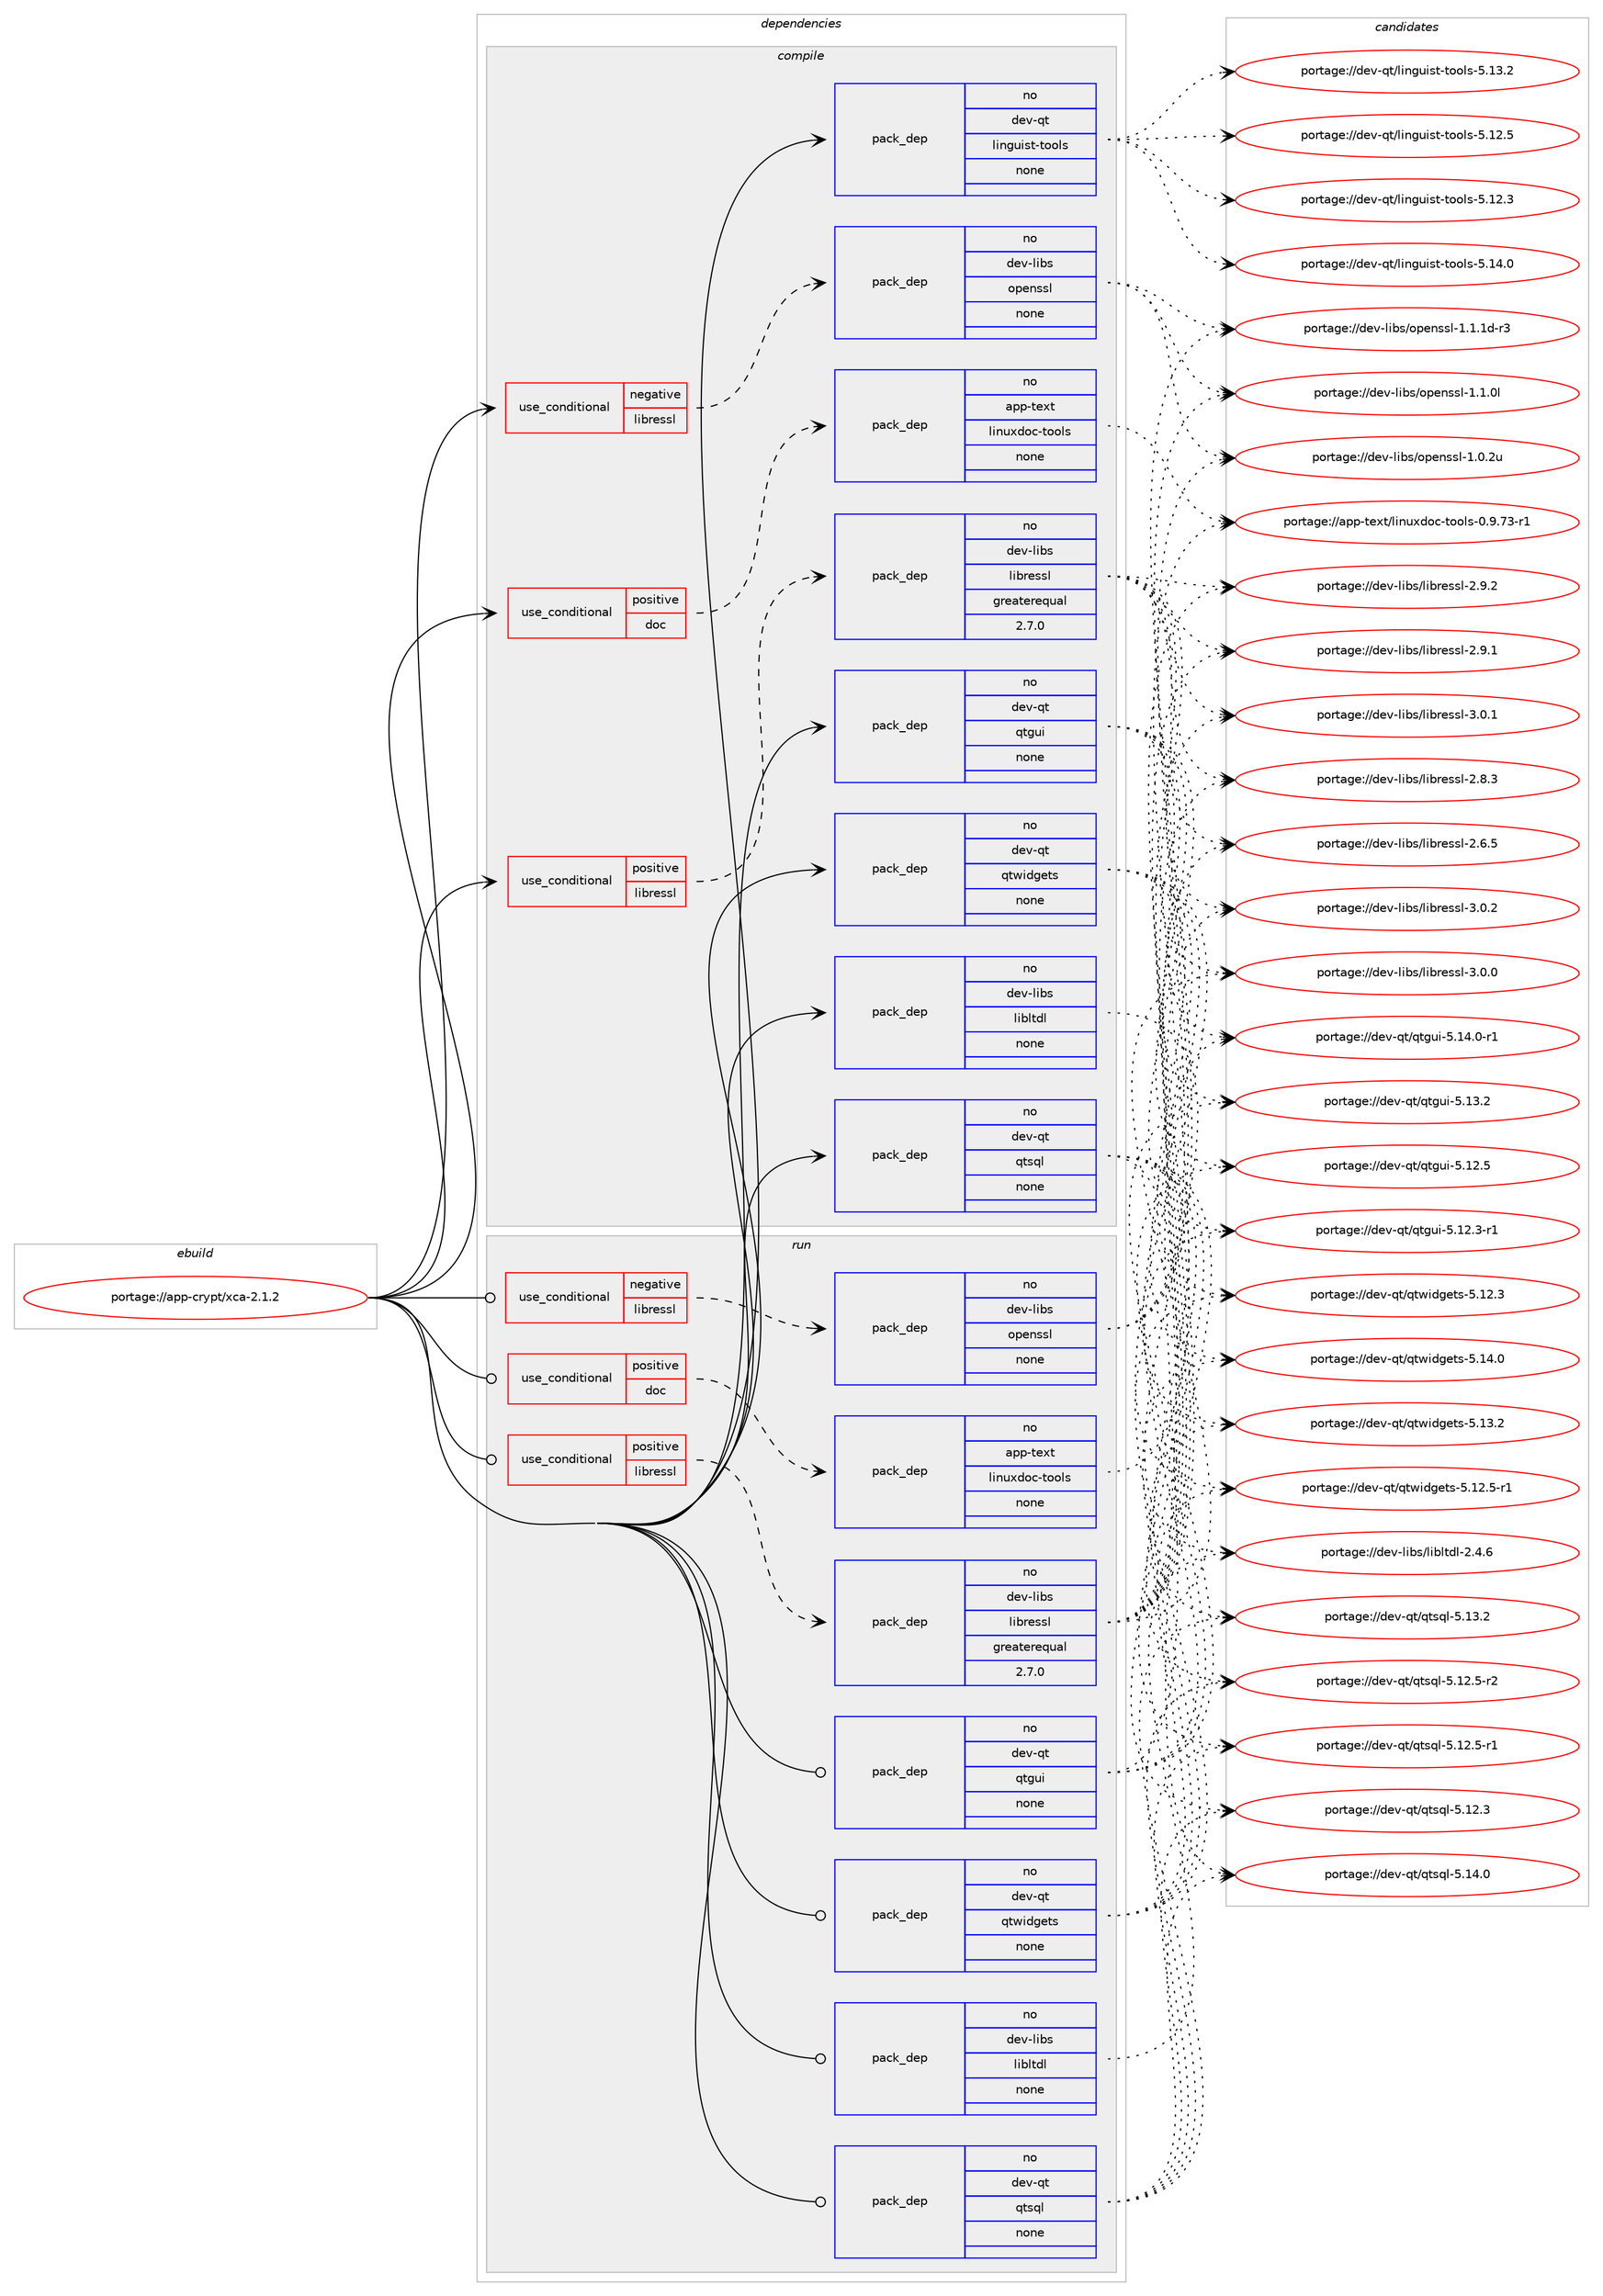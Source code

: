 digraph prolog {

# *************
# Graph options
# *************

newrank=true;
concentrate=true;
compound=true;
graph [rankdir=LR,fontname=Helvetica,fontsize=10,ranksep=1.5];#, ranksep=2.5, nodesep=0.2];
edge  [arrowhead=vee];
node  [fontname=Helvetica,fontsize=10];

# **********
# The ebuild
# **********

subgraph cluster_leftcol {
color=gray;
label=<<i>ebuild</i>>;
id [label="portage://app-crypt/xca-2.1.2", color=red, width=4, href="../app-crypt/xca-2.1.2.svg"];
}

# ****************
# The dependencies
# ****************

subgraph cluster_midcol {
color=gray;
label=<<i>dependencies</i>>;
subgraph cluster_compile {
fillcolor="#eeeeee";
style=filled;
label=<<i>compile</i>>;
subgraph cond151057 {
dependency641132 [label=<<TABLE BORDER="0" CELLBORDER="1" CELLSPACING="0" CELLPADDING="4"><TR><TD ROWSPAN="3" CELLPADDING="10">use_conditional</TD></TR><TR><TD>negative</TD></TR><TR><TD>libressl</TD></TR></TABLE>>, shape=none, color=red];
subgraph pack481559 {
dependency641133 [label=<<TABLE BORDER="0" CELLBORDER="1" CELLSPACING="0" CELLPADDING="4" WIDTH="220"><TR><TD ROWSPAN="6" CELLPADDING="30">pack_dep</TD></TR><TR><TD WIDTH="110">no</TD></TR><TR><TD>dev-libs</TD></TR><TR><TD>openssl</TD></TR><TR><TD>none</TD></TR><TR><TD></TD></TR></TABLE>>, shape=none, color=blue];
}
dependency641132:e -> dependency641133:w [weight=20,style="dashed",arrowhead="vee"];
}
id:e -> dependency641132:w [weight=20,style="solid",arrowhead="vee"];
subgraph cond151058 {
dependency641134 [label=<<TABLE BORDER="0" CELLBORDER="1" CELLSPACING="0" CELLPADDING="4"><TR><TD ROWSPAN="3" CELLPADDING="10">use_conditional</TD></TR><TR><TD>positive</TD></TR><TR><TD>doc</TD></TR></TABLE>>, shape=none, color=red];
subgraph pack481560 {
dependency641135 [label=<<TABLE BORDER="0" CELLBORDER="1" CELLSPACING="0" CELLPADDING="4" WIDTH="220"><TR><TD ROWSPAN="6" CELLPADDING="30">pack_dep</TD></TR><TR><TD WIDTH="110">no</TD></TR><TR><TD>app-text</TD></TR><TR><TD>linuxdoc-tools</TD></TR><TR><TD>none</TD></TR><TR><TD></TD></TR></TABLE>>, shape=none, color=blue];
}
dependency641134:e -> dependency641135:w [weight=20,style="dashed",arrowhead="vee"];
}
id:e -> dependency641134:w [weight=20,style="solid",arrowhead="vee"];
subgraph cond151059 {
dependency641136 [label=<<TABLE BORDER="0" CELLBORDER="1" CELLSPACING="0" CELLPADDING="4"><TR><TD ROWSPAN="3" CELLPADDING="10">use_conditional</TD></TR><TR><TD>positive</TD></TR><TR><TD>libressl</TD></TR></TABLE>>, shape=none, color=red];
subgraph pack481561 {
dependency641137 [label=<<TABLE BORDER="0" CELLBORDER="1" CELLSPACING="0" CELLPADDING="4" WIDTH="220"><TR><TD ROWSPAN="6" CELLPADDING="30">pack_dep</TD></TR><TR><TD WIDTH="110">no</TD></TR><TR><TD>dev-libs</TD></TR><TR><TD>libressl</TD></TR><TR><TD>greaterequal</TD></TR><TR><TD>2.7.0</TD></TR></TABLE>>, shape=none, color=blue];
}
dependency641136:e -> dependency641137:w [weight=20,style="dashed",arrowhead="vee"];
}
id:e -> dependency641136:w [weight=20,style="solid",arrowhead="vee"];
subgraph pack481562 {
dependency641138 [label=<<TABLE BORDER="0" CELLBORDER="1" CELLSPACING="0" CELLPADDING="4" WIDTH="220"><TR><TD ROWSPAN="6" CELLPADDING="30">pack_dep</TD></TR><TR><TD WIDTH="110">no</TD></TR><TR><TD>dev-libs</TD></TR><TR><TD>libltdl</TD></TR><TR><TD>none</TD></TR><TR><TD></TD></TR></TABLE>>, shape=none, color=blue];
}
id:e -> dependency641138:w [weight=20,style="solid",arrowhead="vee"];
subgraph pack481563 {
dependency641139 [label=<<TABLE BORDER="0" CELLBORDER="1" CELLSPACING="0" CELLPADDING="4" WIDTH="220"><TR><TD ROWSPAN="6" CELLPADDING="30">pack_dep</TD></TR><TR><TD WIDTH="110">no</TD></TR><TR><TD>dev-qt</TD></TR><TR><TD>linguist-tools</TD></TR><TR><TD>none</TD></TR><TR><TD></TD></TR></TABLE>>, shape=none, color=blue];
}
id:e -> dependency641139:w [weight=20,style="solid",arrowhead="vee"];
subgraph pack481564 {
dependency641140 [label=<<TABLE BORDER="0" CELLBORDER="1" CELLSPACING="0" CELLPADDING="4" WIDTH="220"><TR><TD ROWSPAN="6" CELLPADDING="30">pack_dep</TD></TR><TR><TD WIDTH="110">no</TD></TR><TR><TD>dev-qt</TD></TR><TR><TD>qtgui</TD></TR><TR><TD>none</TD></TR><TR><TD></TD></TR></TABLE>>, shape=none, color=blue];
}
id:e -> dependency641140:w [weight=20,style="solid",arrowhead="vee"];
subgraph pack481565 {
dependency641141 [label=<<TABLE BORDER="0" CELLBORDER="1" CELLSPACING="0" CELLPADDING="4" WIDTH="220"><TR><TD ROWSPAN="6" CELLPADDING="30">pack_dep</TD></TR><TR><TD WIDTH="110">no</TD></TR><TR><TD>dev-qt</TD></TR><TR><TD>qtsql</TD></TR><TR><TD>none</TD></TR><TR><TD></TD></TR></TABLE>>, shape=none, color=blue];
}
id:e -> dependency641141:w [weight=20,style="solid",arrowhead="vee"];
subgraph pack481566 {
dependency641142 [label=<<TABLE BORDER="0" CELLBORDER="1" CELLSPACING="0" CELLPADDING="4" WIDTH="220"><TR><TD ROWSPAN="6" CELLPADDING="30">pack_dep</TD></TR><TR><TD WIDTH="110">no</TD></TR><TR><TD>dev-qt</TD></TR><TR><TD>qtwidgets</TD></TR><TR><TD>none</TD></TR><TR><TD></TD></TR></TABLE>>, shape=none, color=blue];
}
id:e -> dependency641142:w [weight=20,style="solid",arrowhead="vee"];
}
subgraph cluster_compileandrun {
fillcolor="#eeeeee";
style=filled;
label=<<i>compile and run</i>>;
}
subgraph cluster_run {
fillcolor="#eeeeee";
style=filled;
label=<<i>run</i>>;
subgraph cond151060 {
dependency641143 [label=<<TABLE BORDER="0" CELLBORDER="1" CELLSPACING="0" CELLPADDING="4"><TR><TD ROWSPAN="3" CELLPADDING="10">use_conditional</TD></TR><TR><TD>negative</TD></TR><TR><TD>libressl</TD></TR></TABLE>>, shape=none, color=red];
subgraph pack481567 {
dependency641144 [label=<<TABLE BORDER="0" CELLBORDER="1" CELLSPACING="0" CELLPADDING="4" WIDTH="220"><TR><TD ROWSPAN="6" CELLPADDING="30">pack_dep</TD></TR><TR><TD WIDTH="110">no</TD></TR><TR><TD>dev-libs</TD></TR><TR><TD>openssl</TD></TR><TR><TD>none</TD></TR><TR><TD></TD></TR></TABLE>>, shape=none, color=blue];
}
dependency641143:e -> dependency641144:w [weight=20,style="dashed",arrowhead="vee"];
}
id:e -> dependency641143:w [weight=20,style="solid",arrowhead="odot"];
subgraph cond151061 {
dependency641145 [label=<<TABLE BORDER="0" CELLBORDER="1" CELLSPACING="0" CELLPADDING="4"><TR><TD ROWSPAN="3" CELLPADDING="10">use_conditional</TD></TR><TR><TD>positive</TD></TR><TR><TD>doc</TD></TR></TABLE>>, shape=none, color=red];
subgraph pack481568 {
dependency641146 [label=<<TABLE BORDER="0" CELLBORDER="1" CELLSPACING="0" CELLPADDING="4" WIDTH="220"><TR><TD ROWSPAN="6" CELLPADDING="30">pack_dep</TD></TR><TR><TD WIDTH="110">no</TD></TR><TR><TD>app-text</TD></TR><TR><TD>linuxdoc-tools</TD></TR><TR><TD>none</TD></TR><TR><TD></TD></TR></TABLE>>, shape=none, color=blue];
}
dependency641145:e -> dependency641146:w [weight=20,style="dashed",arrowhead="vee"];
}
id:e -> dependency641145:w [weight=20,style="solid",arrowhead="odot"];
subgraph cond151062 {
dependency641147 [label=<<TABLE BORDER="0" CELLBORDER="1" CELLSPACING="0" CELLPADDING="4"><TR><TD ROWSPAN="3" CELLPADDING="10">use_conditional</TD></TR><TR><TD>positive</TD></TR><TR><TD>libressl</TD></TR></TABLE>>, shape=none, color=red];
subgraph pack481569 {
dependency641148 [label=<<TABLE BORDER="0" CELLBORDER="1" CELLSPACING="0" CELLPADDING="4" WIDTH="220"><TR><TD ROWSPAN="6" CELLPADDING="30">pack_dep</TD></TR><TR><TD WIDTH="110">no</TD></TR><TR><TD>dev-libs</TD></TR><TR><TD>libressl</TD></TR><TR><TD>greaterequal</TD></TR><TR><TD>2.7.0</TD></TR></TABLE>>, shape=none, color=blue];
}
dependency641147:e -> dependency641148:w [weight=20,style="dashed",arrowhead="vee"];
}
id:e -> dependency641147:w [weight=20,style="solid",arrowhead="odot"];
subgraph pack481570 {
dependency641149 [label=<<TABLE BORDER="0" CELLBORDER="1" CELLSPACING="0" CELLPADDING="4" WIDTH="220"><TR><TD ROWSPAN="6" CELLPADDING="30">pack_dep</TD></TR><TR><TD WIDTH="110">no</TD></TR><TR><TD>dev-libs</TD></TR><TR><TD>libltdl</TD></TR><TR><TD>none</TD></TR><TR><TD></TD></TR></TABLE>>, shape=none, color=blue];
}
id:e -> dependency641149:w [weight=20,style="solid",arrowhead="odot"];
subgraph pack481571 {
dependency641150 [label=<<TABLE BORDER="0" CELLBORDER="1" CELLSPACING="0" CELLPADDING="4" WIDTH="220"><TR><TD ROWSPAN="6" CELLPADDING="30">pack_dep</TD></TR><TR><TD WIDTH="110">no</TD></TR><TR><TD>dev-qt</TD></TR><TR><TD>qtgui</TD></TR><TR><TD>none</TD></TR><TR><TD></TD></TR></TABLE>>, shape=none, color=blue];
}
id:e -> dependency641150:w [weight=20,style="solid",arrowhead="odot"];
subgraph pack481572 {
dependency641151 [label=<<TABLE BORDER="0" CELLBORDER="1" CELLSPACING="0" CELLPADDING="4" WIDTH="220"><TR><TD ROWSPAN="6" CELLPADDING="30">pack_dep</TD></TR><TR><TD WIDTH="110">no</TD></TR><TR><TD>dev-qt</TD></TR><TR><TD>qtsql</TD></TR><TR><TD>none</TD></TR><TR><TD></TD></TR></TABLE>>, shape=none, color=blue];
}
id:e -> dependency641151:w [weight=20,style="solid",arrowhead="odot"];
subgraph pack481573 {
dependency641152 [label=<<TABLE BORDER="0" CELLBORDER="1" CELLSPACING="0" CELLPADDING="4" WIDTH="220"><TR><TD ROWSPAN="6" CELLPADDING="30">pack_dep</TD></TR><TR><TD WIDTH="110">no</TD></TR><TR><TD>dev-qt</TD></TR><TR><TD>qtwidgets</TD></TR><TR><TD>none</TD></TR><TR><TD></TD></TR></TABLE>>, shape=none, color=blue];
}
id:e -> dependency641152:w [weight=20,style="solid",arrowhead="odot"];
}
}

# **************
# The candidates
# **************

subgraph cluster_choices {
rank=same;
color=gray;
label=<<i>candidates</i>>;

subgraph choice481559 {
color=black;
nodesep=1;
choice1001011184510810598115471111121011101151151084549464946491004511451 [label="portage://dev-libs/openssl-1.1.1d-r3", color=red, width=4,href="../dev-libs/openssl-1.1.1d-r3.svg"];
choice100101118451081059811547111112101110115115108454946494648108 [label="portage://dev-libs/openssl-1.1.0l", color=red, width=4,href="../dev-libs/openssl-1.1.0l.svg"];
choice100101118451081059811547111112101110115115108454946484650117 [label="portage://dev-libs/openssl-1.0.2u", color=red, width=4,href="../dev-libs/openssl-1.0.2u.svg"];
dependency641133:e -> choice1001011184510810598115471111121011101151151084549464946491004511451:w [style=dotted,weight="100"];
dependency641133:e -> choice100101118451081059811547111112101110115115108454946494648108:w [style=dotted,weight="100"];
dependency641133:e -> choice100101118451081059811547111112101110115115108454946484650117:w [style=dotted,weight="100"];
}
subgraph choice481560 {
color=black;
nodesep=1;
choice9711211245116101120116471081051101171201001119945116111111108115454846574655514511449 [label="portage://app-text/linuxdoc-tools-0.9.73-r1", color=red, width=4,href="../app-text/linuxdoc-tools-0.9.73-r1.svg"];
dependency641135:e -> choice9711211245116101120116471081051101171201001119945116111111108115454846574655514511449:w [style=dotted,weight="100"];
}
subgraph choice481561 {
color=black;
nodesep=1;
choice10010111845108105981154710810598114101115115108455146484650 [label="portage://dev-libs/libressl-3.0.2", color=red, width=4,href="../dev-libs/libressl-3.0.2.svg"];
choice10010111845108105981154710810598114101115115108455146484649 [label="portage://dev-libs/libressl-3.0.1", color=red, width=4,href="../dev-libs/libressl-3.0.1.svg"];
choice10010111845108105981154710810598114101115115108455146484648 [label="portage://dev-libs/libressl-3.0.0", color=red, width=4,href="../dev-libs/libressl-3.0.0.svg"];
choice10010111845108105981154710810598114101115115108455046574650 [label="portage://dev-libs/libressl-2.9.2", color=red, width=4,href="../dev-libs/libressl-2.9.2.svg"];
choice10010111845108105981154710810598114101115115108455046574649 [label="portage://dev-libs/libressl-2.9.1", color=red, width=4,href="../dev-libs/libressl-2.9.1.svg"];
choice10010111845108105981154710810598114101115115108455046564651 [label="portage://dev-libs/libressl-2.8.3", color=red, width=4,href="../dev-libs/libressl-2.8.3.svg"];
choice10010111845108105981154710810598114101115115108455046544653 [label="portage://dev-libs/libressl-2.6.5", color=red, width=4,href="../dev-libs/libressl-2.6.5.svg"];
dependency641137:e -> choice10010111845108105981154710810598114101115115108455146484650:w [style=dotted,weight="100"];
dependency641137:e -> choice10010111845108105981154710810598114101115115108455146484649:w [style=dotted,weight="100"];
dependency641137:e -> choice10010111845108105981154710810598114101115115108455146484648:w [style=dotted,weight="100"];
dependency641137:e -> choice10010111845108105981154710810598114101115115108455046574650:w [style=dotted,weight="100"];
dependency641137:e -> choice10010111845108105981154710810598114101115115108455046574649:w [style=dotted,weight="100"];
dependency641137:e -> choice10010111845108105981154710810598114101115115108455046564651:w [style=dotted,weight="100"];
dependency641137:e -> choice10010111845108105981154710810598114101115115108455046544653:w [style=dotted,weight="100"];
}
subgraph choice481562 {
color=black;
nodesep=1;
choice10010111845108105981154710810598108116100108455046524654 [label="portage://dev-libs/libltdl-2.4.6", color=red, width=4,href="../dev-libs/libltdl-2.4.6.svg"];
dependency641138:e -> choice10010111845108105981154710810598108116100108455046524654:w [style=dotted,weight="100"];
}
subgraph choice481563 {
color=black;
nodesep=1;
choice10010111845113116471081051101031171051151164511611111110811545534649524648 [label="portage://dev-qt/linguist-tools-5.14.0", color=red, width=4,href="../dev-qt/linguist-tools-5.14.0.svg"];
choice10010111845113116471081051101031171051151164511611111110811545534649514650 [label="portage://dev-qt/linguist-tools-5.13.2", color=red, width=4,href="../dev-qt/linguist-tools-5.13.2.svg"];
choice10010111845113116471081051101031171051151164511611111110811545534649504653 [label="portage://dev-qt/linguist-tools-5.12.5", color=red, width=4,href="../dev-qt/linguist-tools-5.12.5.svg"];
choice10010111845113116471081051101031171051151164511611111110811545534649504651 [label="portage://dev-qt/linguist-tools-5.12.3", color=red, width=4,href="../dev-qt/linguist-tools-5.12.3.svg"];
dependency641139:e -> choice10010111845113116471081051101031171051151164511611111110811545534649524648:w [style=dotted,weight="100"];
dependency641139:e -> choice10010111845113116471081051101031171051151164511611111110811545534649514650:w [style=dotted,weight="100"];
dependency641139:e -> choice10010111845113116471081051101031171051151164511611111110811545534649504653:w [style=dotted,weight="100"];
dependency641139:e -> choice10010111845113116471081051101031171051151164511611111110811545534649504651:w [style=dotted,weight="100"];
}
subgraph choice481564 {
color=black;
nodesep=1;
choice1001011184511311647113116103117105455346495246484511449 [label="portage://dev-qt/qtgui-5.14.0-r1", color=red, width=4,href="../dev-qt/qtgui-5.14.0-r1.svg"];
choice100101118451131164711311610311710545534649514650 [label="portage://dev-qt/qtgui-5.13.2", color=red, width=4,href="../dev-qt/qtgui-5.13.2.svg"];
choice100101118451131164711311610311710545534649504653 [label="portage://dev-qt/qtgui-5.12.5", color=red, width=4,href="../dev-qt/qtgui-5.12.5.svg"];
choice1001011184511311647113116103117105455346495046514511449 [label="portage://dev-qt/qtgui-5.12.3-r1", color=red, width=4,href="../dev-qt/qtgui-5.12.3-r1.svg"];
dependency641140:e -> choice1001011184511311647113116103117105455346495246484511449:w [style=dotted,weight="100"];
dependency641140:e -> choice100101118451131164711311610311710545534649514650:w [style=dotted,weight="100"];
dependency641140:e -> choice100101118451131164711311610311710545534649504653:w [style=dotted,weight="100"];
dependency641140:e -> choice1001011184511311647113116103117105455346495046514511449:w [style=dotted,weight="100"];
}
subgraph choice481565 {
color=black;
nodesep=1;
choice100101118451131164711311611511310845534649524648 [label="portage://dev-qt/qtsql-5.14.0", color=red, width=4,href="../dev-qt/qtsql-5.14.0.svg"];
choice100101118451131164711311611511310845534649514650 [label="portage://dev-qt/qtsql-5.13.2", color=red, width=4,href="../dev-qt/qtsql-5.13.2.svg"];
choice1001011184511311647113116115113108455346495046534511450 [label="portage://dev-qt/qtsql-5.12.5-r2", color=red, width=4,href="../dev-qt/qtsql-5.12.5-r2.svg"];
choice1001011184511311647113116115113108455346495046534511449 [label="portage://dev-qt/qtsql-5.12.5-r1", color=red, width=4,href="../dev-qt/qtsql-5.12.5-r1.svg"];
choice100101118451131164711311611511310845534649504651 [label="portage://dev-qt/qtsql-5.12.3", color=red, width=4,href="../dev-qt/qtsql-5.12.3.svg"];
dependency641141:e -> choice100101118451131164711311611511310845534649524648:w [style=dotted,weight="100"];
dependency641141:e -> choice100101118451131164711311611511310845534649514650:w [style=dotted,weight="100"];
dependency641141:e -> choice1001011184511311647113116115113108455346495046534511450:w [style=dotted,weight="100"];
dependency641141:e -> choice1001011184511311647113116115113108455346495046534511449:w [style=dotted,weight="100"];
dependency641141:e -> choice100101118451131164711311611511310845534649504651:w [style=dotted,weight="100"];
}
subgraph choice481566 {
color=black;
nodesep=1;
choice100101118451131164711311611910510010310111611545534649524648 [label="portage://dev-qt/qtwidgets-5.14.0", color=red, width=4,href="../dev-qt/qtwidgets-5.14.0.svg"];
choice100101118451131164711311611910510010310111611545534649514650 [label="portage://dev-qt/qtwidgets-5.13.2", color=red, width=4,href="../dev-qt/qtwidgets-5.13.2.svg"];
choice1001011184511311647113116119105100103101116115455346495046534511449 [label="portage://dev-qt/qtwidgets-5.12.5-r1", color=red, width=4,href="../dev-qt/qtwidgets-5.12.5-r1.svg"];
choice100101118451131164711311611910510010310111611545534649504651 [label="portage://dev-qt/qtwidgets-5.12.3", color=red, width=4,href="../dev-qt/qtwidgets-5.12.3.svg"];
dependency641142:e -> choice100101118451131164711311611910510010310111611545534649524648:w [style=dotted,weight="100"];
dependency641142:e -> choice100101118451131164711311611910510010310111611545534649514650:w [style=dotted,weight="100"];
dependency641142:e -> choice1001011184511311647113116119105100103101116115455346495046534511449:w [style=dotted,weight="100"];
dependency641142:e -> choice100101118451131164711311611910510010310111611545534649504651:w [style=dotted,weight="100"];
}
subgraph choice481567 {
color=black;
nodesep=1;
choice1001011184510810598115471111121011101151151084549464946491004511451 [label="portage://dev-libs/openssl-1.1.1d-r3", color=red, width=4,href="../dev-libs/openssl-1.1.1d-r3.svg"];
choice100101118451081059811547111112101110115115108454946494648108 [label="portage://dev-libs/openssl-1.1.0l", color=red, width=4,href="../dev-libs/openssl-1.1.0l.svg"];
choice100101118451081059811547111112101110115115108454946484650117 [label="portage://dev-libs/openssl-1.0.2u", color=red, width=4,href="../dev-libs/openssl-1.0.2u.svg"];
dependency641144:e -> choice1001011184510810598115471111121011101151151084549464946491004511451:w [style=dotted,weight="100"];
dependency641144:e -> choice100101118451081059811547111112101110115115108454946494648108:w [style=dotted,weight="100"];
dependency641144:e -> choice100101118451081059811547111112101110115115108454946484650117:w [style=dotted,weight="100"];
}
subgraph choice481568 {
color=black;
nodesep=1;
choice9711211245116101120116471081051101171201001119945116111111108115454846574655514511449 [label="portage://app-text/linuxdoc-tools-0.9.73-r1", color=red, width=4,href="../app-text/linuxdoc-tools-0.9.73-r1.svg"];
dependency641146:e -> choice9711211245116101120116471081051101171201001119945116111111108115454846574655514511449:w [style=dotted,weight="100"];
}
subgraph choice481569 {
color=black;
nodesep=1;
choice10010111845108105981154710810598114101115115108455146484650 [label="portage://dev-libs/libressl-3.0.2", color=red, width=4,href="../dev-libs/libressl-3.0.2.svg"];
choice10010111845108105981154710810598114101115115108455146484649 [label="portage://dev-libs/libressl-3.0.1", color=red, width=4,href="../dev-libs/libressl-3.0.1.svg"];
choice10010111845108105981154710810598114101115115108455146484648 [label="portage://dev-libs/libressl-3.0.0", color=red, width=4,href="../dev-libs/libressl-3.0.0.svg"];
choice10010111845108105981154710810598114101115115108455046574650 [label="portage://dev-libs/libressl-2.9.2", color=red, width=4,href="../dev-libs/libressl-2.9.2.svg"];
choice10010111845108105981154710810598114101115115108455046574649 [label="portage://dev-libs/libressl-2.9.1", color=red, width=4,href="../dev-libs/libressl-2.9.1.svg"];
choice10010111845108105981154710810598114101115115108455046564651 [label="portage://dev-libs/libressl-2.8.3", color=red, width=4,href="../dev-libs/libressl-2.8.3.svg"];
choice10010111845108105981154710810598114101115115108455046544653 [label="portage://dev-libs/libressl-2.6.5", color=red, width=4,href="../dev-libs/libressl-2.6.5.svg"];
dependency641148:e -> choice10010111845108105981154710810598114101115115108455146484650:w [style=dotted,weight="100"];
dependency641148:e -> choice10010111845108105981154710810598114101115115108455146484649:w [style=dotted,weight="100"];
dependency641148:e -> choice10010111845108105981154710810598114101115115108455146484648:w [style=dotted,weight="100"];
dependency641148:e -> choice10010111845108105981154710810598114101115115108455046574650:w [style=dotted,weight="100"];
dependency641148:e -> choice10010111845108105981154710810598114101115115108455046574649:w [style=dotted,weight="100"];
dependency641148:e -> choice10010111845108105981154710810598114101115115108455046564651:w [style=dotted,weight="100"];
dependency641148:e -> choice10010111845108105981154710810598114101115115108455046544653:w [style=dotted,weight="100"];
}
subgraph choice481570 {
color=black;
nodesep=1;
choice10010111845108105981154710810598108116100108455046524654 [label="portage://dev-libs/libltdl-2.4.6", color=red, width=4,href="../dev-libs/libltdl-2.4.6.svg"];
dependency641149:e -> choice10010111845108105981154710810598108116100108455046524654:w [style=dotted,weight="100"];
}
subgraph choice481571 {
color=black;
nodesep=1;
choice1001011184511311647113116103117105455346495246484511449 [label="portage://dev-qt/qtgui-5.14.0-r1", color=red, width=4,href="../dev-qt/qtgui-5.14.0-r1.svg"];
choice100101118451131164711311610311710545534649514650 [label="portage://dev-qt/qtgui-5.13.2", color=red, width=4,href="../dev-qt/qtgui-5.13.2.svg"];
choice100101118451131164711311610311710545534649504653 [label="portage://dev-qt/qtgui-5.12.5", color=red, width=4,href="../dev-qt/qtgui-5.12.5.svg"];
choice1001011184511311647113116103117105455346495046514511449 [label="portage://dev-qt/qtgui-5.12.3-r1", color=red, width=4,href="../dev-qt/qtgui-5.12.3-r1.svg"];
dependency641150:e -> choice1001011184511311647113116103117105455346495246484511449:w [style=dotted,weight="100"];
dependency641150:e -> choice100101118451131164711311610311710545534649514650:w [style=dotted,weight="100"];
dependency641150:e -> choice100101118451131164711311610311710545534649504653:w [style=dotted,weight="100"];
dependency641150:e -> choice1001011184511311647113116103117105455346495046514511449:w [style=dotted,weight="100"];
}
subgraph choice481572 {
color=black;
nodesep=1;
choice100101118451131164711311611511310845534649524648 [label="portage://dev-qt/qtsql-5.14.0", color=red, width=4,href="../dev-qt/qtsql-5.14.0.svg"];
choice100101118451131164711311611511310845534649514650 [label="portage://dev-qt/qtsql-5.13.2", color=red, width=4,href="../dev-qt/qtsql-5.13.2.svg"];
choice1001011184511311647113116115113108455346495046534511450 [label="portage://dev-qt/qtsql-5.12.5-r2", color=red, width=4,href="../dev-qt/qtsql-5.12.5-r2.svg"];
choice1001011184511311647113116115113108455346495046534511449 [label="portage://dev-qt/qtsql-5.12.5-r1", color=red, width=4,href="../dev-qt/qtsql-5.12.5-r1.svg"];
choice100101118451131164711311611511310845534649504651 [label="portage://dev-qt/qtsql-5.12.3", color=red, width=4,href="../dev-qt/qtsql-5.12.3.svg"];
dependency641151:e -> choice100101118451131164711311611511310845534649524648:w [style=dotted,weight="100"];
dependency641151:e -> choice100101118451131164711311611511310845534649514650:w [style=dotted,weight="100"];
dependency641151:e -> choice1001011184511311647113116115113108455346495046534511450:w [style=dotted,weight="100"];
dependency641151:e -> choice1001011184511311647113116115113108455346495046534511449:w [style=dotted,weight="100"];
dependency641151:e -> choice100101118451131164711311611511310845534649504651:w [style=dotted,weight="100"];
}
subgraph choice481573 {
color=black;
nodesep=1;
choice100101118451131164711311611910510010310111611545534649524648 [label="portage://dev-qt/qtwidgets-5.14.0", color=red, width=4,href="../dev-qt/qtwidgets-5.14.0.svg"];
choice100101118451131164711311611910510010310111611545534649514650 [label="portage://dev-qt/qtwidgets-5.13.2", color=red, width=4,href="../dev-qt/qtwidgets-5.13.2.svg"];
choice1001011184511311647113116119105100103101116115455346495046534511449 [label="portage://dev-qt/qtwidgets-5.12.5-r1", color=red, width=4,href="../dev-qt/qtwidgets-5.12.5-r1.svg"];
choice100101118451131164711311611910510010310111611545534649504651 [label="portage://dev-qt/qtwidgets-5.12.3", color=red, width=4,href="../dev-qt/qtwidgets-5.12.3.svg"];
dependency641152:e -> choice100101118451131164711311611910510010310111611545534649524648:w [style=dotted,weight="100"];
dependency641152:e -> choice100101118451131164711311611910510010310111611545534649514650:w [style=dotted,weight="100"];
dependency641152:e -> choice1001011184511311647113116119105100103101116115455346495046534511449:w [style=dotted,weight="100"];
dependency641152:e -> choice100101118451131164711311611910510010310111611545534649504651:w [style=dotted,weight="100"];
}
}

}
